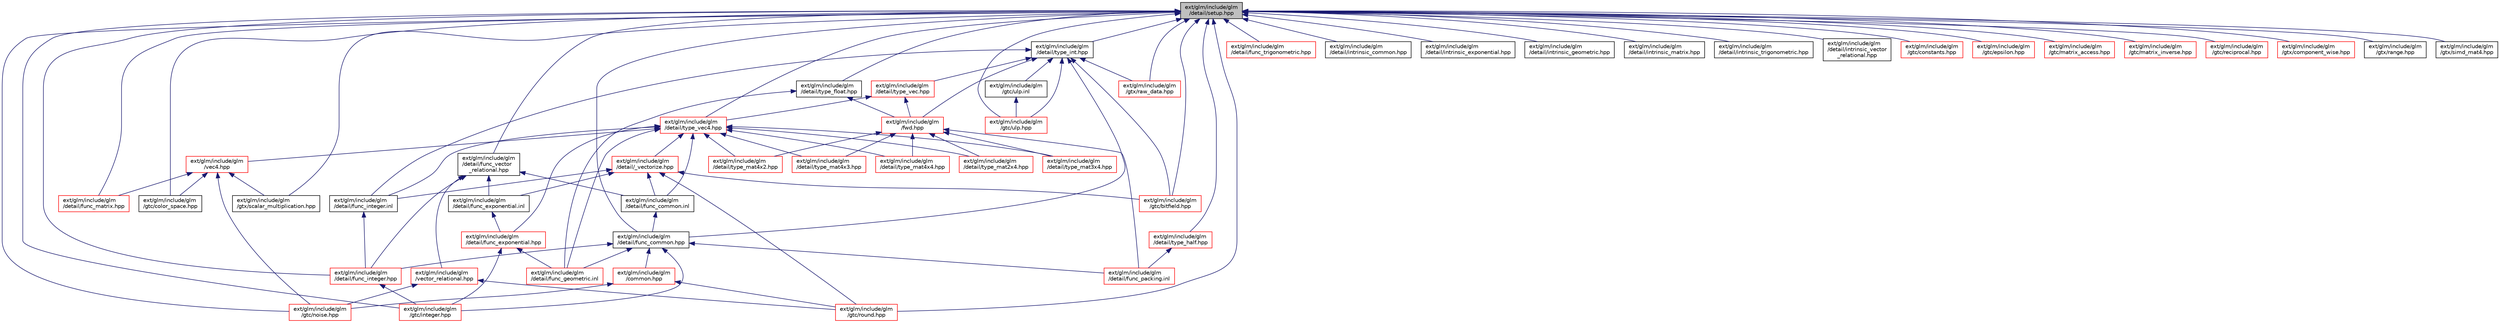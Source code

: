 digraph "ext/glm/include/glm/detail/setup.hpp"
{
  edge [fontname="Helvetica",fontsize="10",labelfontname="Helvetica",labelfontsize="10"];
  node [fontname="Helvetica",fontsize="10",shape=record];
  Node1 [label="ext/glm/include/glm\l/detail/setup.hpp",height=0.2,width=0.4,color="black", fillcolor="grey75", style="filled" fontcolor="black"];
  Node1 -> Node2 [dir="back",color="midnightblue",fontsize="10",style="solid",fontname="Helvetica"];
  Node2 [label="ext/glm/include/glm\l/detail/func_common.hpp",height=0.2,width=0.4,color="black", fillcolor="white", style="filled",URL="$func__common_8hpp.html"];
  Node2 -> Node3 [dir="back",color="midnightblue",fontsize="10",style="solid",fontname="Helvetica"];
  Node3 [label="ext/glm/include/glm\l/common.hpp",height=0.2,width=0.4,color="red", fillcolor="white", style="filled",URL="$common_8hpp.html"];
  Node3 -> Node4 [dir="back",color="midnightblue",fontsize="10",style="solid",fontname="Helvetica"];
  Node4 [label="ext/glm/include/glm\l/gtc/noise.hpp",height=0.2,width=0.4,color="red", fillcolor="white", style="filled",URL="$noise_8hpp.html"];
  Node3 -> Node5 [dir="back",color="midnightblue",fontsize="10",style="solid",fontname="Helvetica"];
  Node5 [label="ext/glm/include/glm\l/gtc/round.hpp",height=0.2,width=0.4,color="red", fillcolor="white", style="filled",URL="$round_8hpp.html"];
  Node2 -> Node6 [dir="back",color="midnightblue",fontsize="10",style="solid",fontname="Helvetica"];
  Node6 [label="ext/glm/include/glm\l/detail/func_geometric.inl",height=0.2,width=0.4,color="red", fillcolor="white", style="filled",URL="$func__geometric_8inl.html"];
  Node2 -> Node7 [dir="back",color="midnightblue",fontsize="10",style="solid",fontname="Helvetica"];
  Node7 [label="ext/glm/include/glm\l/detail/func_integer.hpp",height=0.2,width=0.4,color="red", fillcolor="white", style="filled",URL="$func__integer_8hpp.html"];
  Node7 -> Node8 [dir="back",color="midnightblue",fontsize="10",style="solid",fontname="Helvetica"];
  Node8 [label="ext/glm/include/glm\l/gtc/integer.hpp",height=0.2,width=0.4,color="red", fillcolor="white", style="filled",URL="$gtc_2integer_8hpp.html"];
  Node2 -> Node9 [dir="back",color="midnightblue",fontsize="10",style="solid",fontname="Helvetica"];
  Node9 [label="ext/glm/include/glm\l/detail/func_packing.inl",height=0.2,width=0.4,color="red", fillcolor="white", style="filled",URL="$func__packing_8inl.html"];
  Node2 -> Node8 [dir="back",color="midnightblue",fontsize="10",style="solid",fontname="Helvetica"];
  Node1 -> Node10 [dir="back",color="midnightblue",fontsize="10",style="solid",fontname="Helvetica"];
  Node10 [label="ext/glm/include/glm\l/detail/type_int.hpp",height=0.2,width=0.4,color="black", fillcolor="white", style="filled",URL="$type__int_8hpp.html"];
  Node10 -> Node2 [dir="back",color="midnightblue",fontsize="10",style="solid",fontname="Helvetica"];
  Node10 -> Node11 [dir="back",color="midnightblue",fontsize="10",style="solid",fontname="Helvetica"];
  Node11 [label="ext/glm/include/glm\l/detail/type_vec.hpp",height=0.2,width=0.4,color="red", fillcolor="white", style="filled",URL="$type__vec_8hpp.html"];
  Node11 -> Node12 [dir="back",color="midnightblue",fontsize="10",style="solid",fontname="Helvetica"];
  Node12 [label="ext/glm/include/glm\l/detail/type_vec4.hpp",height=0.2,width=0.4,color="red", fillcolor="white", style="filled",URL="$type__vec4_8hpp.html"];
  Node12 -> Node13 [dir="back",color="midnightblue",fontsize="10",style="solid",fontname="Helvetica"];
  Node13 [label="ext/glm/include/glm\l/detail/func_common.inl",height=0.2,width=0.4,color="black", fillcolor="white", style="filled",URL="$func__common_8inl.html"];
  Node13 -> Node2 [dir="back",color="midnightblue",fontsize="10",style="solid",fontname="Helvetica"];
  Node12 -> Node14 [dir="back",color="midnightblue",fontsize="10",style="solid",fontname="Helvetica"];
  Node14 [label="ext/glm/include/glm\l/detail/_vectorize.hpp",height=0.2,width=0.4,color="red", fillcolor="white", style="filled",URL="$__vectorize_8hpp.html"];
  Node14 -> Node13 [dir="back",color="midnightblue",fontsize="10",style="solid",fontname="Helvetica"];
  Node14 -> Node15 [dir="back",color="midnightblue",fontsize="10",style="solid",fontname="Helvetica"];
  Node15 [label="ext/glm/include/glm\l/detail/func_exponential.inl",height=0.2,width=0.4,color="black", fillcolor="white", style="filled",URL="$func__exponential_8inl.html"];
  Node15 -> Node16 [dir="back",color="midnightblue",fontsize="10",style="solid",fontname="Helvetica"];
  Node16 [label="ext/glm/include/glm\l/detail/func_exponential.hpp",height=0.2,width=0.4,color="red", fillcolor="white", style="filled",URL="$func__exponential_8hpp.html"];
  Node16 -> Node6 [dir="back",color="midnightblue",fontsize="10",style="solid",fontname="Helvetica"];
  Node16 -> Node8 [dir="back",color="midnightblue",fontsize="10",style="solid",fontname="Helvetica"];
  Node14 -> Node17 [dir="back",color="midnightblue",fontsize="10",style="solid",fontname="Helvetica"];
  Node17 [label="ext/glm/include/glm\l/detail/func_integer.inl",height=0.2,width=0.4,color="black", fillcolor="white", style="filled",URL="$func__integer_8inl.html"];
  Node17 -> Node7 [dir="back",color="midnightblue",fontsize="10",style="solid",fontname="Helvetica"];
  Node14 -> Node18 [dir="back",color="midnightblue",fontsize="10",style="solid",fontname="Helvetica"];
  Node18 [label="ext/glm/include/glm\l/gtc/bitfield.hpp",height=0.2,width=0.4,color="red", fillcolor="white", style="filled",URL="$bitfield_8hpp.html"];
  Node14 -> Node5 [dir="back",color="midnightblue",fontsize="10",style="solid",fontname="Helvetica"];
  Node12 -> Node19 [dir="back",color="midnightblue",fontsize="10",style="solid",fontname="Helvetica"];
  Node19 [label="ext/glm/include/glm\l/vec4.hpp",height=0.2,width=0.4,color="red", fillcolor="white", style="filled",URL="$vec4_8hpp.html"];
  Node19 -> Node20 [dir="back",color="midnightblue",fontsize="10",style="solid",fontname="Helvetica"];
  Node20 [label="ext/glm/include/glm\l/detail/func_matrix.hpp",height=0.2,width=0.4,color="red", fillcolor="white", style="filled",URL="$func__matrix_8hpp.html"];
  Node19 -> Node4 [dir="back",color="midnightblue",fontsize="10",style="solid",fontname="Helvetica"];
  Node19 -> Node21 [dir="back",color="midnightblue",fontsize="10",style="solid",fontname="Helvetica"];
  Node21 [label="ext/glm/include/glm\l/gtc/color_space.hpp",height=0.2,width=0.4,color="black", fillcolor="white", style="filled",URL="$gtc_2color__space_8hpp.html"];
  Node19 -> Node22 [dir="back",color="midnightblue",fontsize="10",style="solid",fontname="Helvetica"];
  Node22 [label="ext/glm/include/glm\l/gtx/scalar_multiplication.hpp",height=0.2,width=0.4,color="black", fillcolor="white", style="filled",URL="$scalar__multiplication_8hpp.html",tooltip="Enables scalar multiplication for all types. "];
  Node12 -> Node16 [dir="back",color="midnightblue",fontsize="10",style="solid",fontname="Helvetica"];
  Node12 -> Node6 [dir="back",color="midnightblue",fontsize="10",style="solid",fontname="Helvetica"];
  Node12 -> Node17 [dir="back",color="midnightblue",fontsize="10",style="solid",fontname="Helvetica"];
  Node12 -> Node23 [dir="back",color="midnightblue",fontsize="10",style="solid",fontname="Helvetica"];
  Node23 [label="ext/glm/include/glm\l/detail/type_mat2x4.hpp",height=0.2,width=0.4,color="red", fillcolor="white", style="filled",URL="$type__mat2x4_8hpp.html"];
  Node12 -> Node24 [dir="back",color="midnightblue",fontsize="10",style="solid",fontname="Helvetica"];
  Node24 [label="ext/glm/include/glm\l/detail/type_mat3x4.hpp",height=0.2,width=0.4,color="red", fillcolor="white", style="filled",URL="$type__mat3x4_8hpp.html"];
  Node12 -> Node25 [dir="back",color="midnightblue",fontsize="10",style="solid",fontname="Helvetica"];
  Node25 [label="ext/glm/include/glm\l/detail/type_mat4x2.hpp",height=0.2,width=0.4,color="red", fillcolor="white", style="filled",URL="$type__mat4x2_8hpp.html"];
  Node12 -> Node26 [dir="back",color="midnightblue",fontsize="10",style="solid",fontname="Helvetica"];
  Node26 [label="ext/glm/include/glm\l/detail/type_mat4x3.hpp",height=0.2,width=0.4,color="red", fillcolor="white", style="filled",URL="$type__mat4x3_8hpp.html"];
  Node12 -> Node27 [dir="back",color="midnightblue",fontsize="10",style="solid",fontname="Helvetica"];
  Node27 [label="ext/glm/include/glm\l/detail/type_mat4x4.hpp",height=0.2,width=0.4,color="red", fillcolor="white", style="filled",URL="$type__mat4x4_8hpp.html"];
  Node11 -> Node28 [dir="back",color="midnightblue",fontsize="10",style="solid",fontname="Helvetica"];
  Node28 [label="ext/glm/include/glm\l/fwd.hpp",height=0.2,width=0.4,color="red", fillcolor="white", style="filled",URL="$fwd_8hpp.html"];
  Node28 -> Node23 [dir="back",color="midnightblue",fontsize="10",style="solid",fontname="Helvetica"];
  Node28 -> Node24 [dir="back",color="midnightblue",fontsize="10",style="solid",fontname="Helvetica"];
  Node28 -> Node25 [dir="back",color="midnightblue",fontsize="10",style="solid",fontname="Helvetica"];
  Node28 -> Node26 [dir="back",color="midnightblue",fontsize="10",style="solid",fontname="Helvetica"];
  Node28 -> Node27 [dir="back",color="midnightblue",fontsize="10",style="solid",fontname="Helvetica"];
  Node28 -> Node9 [dir="back",color="midnightblue",fontsize="10",style="solid",fontname="Helvetica"];
  Node10 -> Node28 [dir="back",color="midnightblue",fontsize="10",style="solid",fontname="Helvetica"];
  Node10 -> Node17 [dir="back",color="midnightblue",fontsize="10",style="solid",fontname="Helvetica"];
  Node10 -> Node18 [dir="back",color="midnightblue",fontsize="10",style="solid",fontname="Helvetica"];
  Node10 -> Node29 [dir="back",color="midnightblue",fontsize="10",style="solid",fontname="Helvetica"];
  Node29 [label="ext/glm/include/glm\l/gtc/ulp.hpp",height=0.2,width=0.4,color="red", fillcolor="white", style="filled",URL="$ulp_8hpp.html"];
  Node10 -> Node30 [dir="back",color="midnightblue",fontsize="10",style="solid",fontname="Helvetica"];
  Node30 [label="ext/glm/include/glm\l/gtc/ulp.inl",height=0.2,width=0.4,color="black", fillcolor="white", style="filled",URL="$ulp_8inl.html"];
  Node30 -> Node29 [dir="back",color="midnightblue",fontsize="10",style="solid",fontname="Helvetica"];
  Node10 -> Node31 [dir="back",color="midnightblue",fontsize="10",style="solid",fontname="Helvetica"];
  Node31 [label="ext/glm/include/glm\l/gtx/raw_data.hpp",height=0.2,width=0.4,color="red", fillcolor="white", style="filled",URL="$raw__data_8hpp.html"];
  Node1 -> Node32 [dir="back",color="midnightblue",fontsize="10",style="solid",fontname="Helvetica"];
  Node32 [label="ext/glm/include/glm\l/detail/func_vector\l_relational.hpp",height=0.2,width=0.4,color="black", fillcolor="white", style="filled",URL="$func__vector__relational_8hpp.html"];
  Node32 -> Node13 [dir="back",color="midnightblue",fontsize="10",style="solid",fontname="Helvetica"];
  Node32 -> Node15 [dir="back",color="midnightblue",fontsize="10",style="solid",fontname="Helvetica"];
  Node32 -> Node7 [dir="back",color="midnightblue",fontsize="10",style="solid",fontname="Helvetica"];
  Node32 -> Node33 [dir="back",color="midnightblue",fontsize="10",style="solid",fontname="Helvetica"];
  Node33 [label="ext/glm/include/glm\l/vector_relational.hpp",height=0.2,width=0.4,color="red", fillcolor="white", style="filled",URL="$vector__relational_8hpp.html"];
  Node33 -> Node4 [dir="back",color="midnightblue",fontsize="10",style="solid",fontname="Helvetica"];
  Node33 -> Node5 [dir="back",color="midnightblue",fontsize="10",style="solid",fontname="Helvetica"];
  Node1 -> Node12 [dir="back",color="midnightblue",fontsize="10",style="solid",fontname="Helvetica"];
  Node1 -> Node34 [dir="back",color="midnightblue",fontsize="10",style="solid",fontname="Helvetica"];
  Node34 [label="ext/glm/include/glm\l/detail/type_float.hpp",height=0.2,width=0.4,color="black", fillcolor="white", style="filled",URL="$type__float_8hpp.html"];
  Node34 -> Node28 [dir="back",color="midnightblue",fontsize="10",style="solid",fontname="Helvetica"];
  Node34 -> Node6 [dir="back",color="midnightblue",fontsize="10",style="solid",fontname="Helvetica"];
  Node1 -> Node7 [dir="back",color="midnightblue",fontsize="10",style="solid",fontname="Helvetica"];
  Node1 -> Node20 [dir="back",color="midnightblue",fontsize="10",style="solid",fontname="Helvetica"];
  Node1 -> Node35 [dir="back",color="midnightblue",fontsize="10",style="solid",fontname="Helvetica"];
  Node35 [label="ext/glm/include/glm\l/detail/type_half.hpp",height=0.2,width=0.4,color="red", fillcolor="white", style="filled",URL="$type__half_8hpp.html"];
  Node35 -> Node9 [dir="back",color="midnightblue",fontsize="10",style="solid",fontname="Helvetica"];
  Node1 -> Node36 [dir="back",color="midnightblue",fontsize="10",style="solid",fontname="Helvetica"];
  Node36 [label="ext/glm/include/glm\l/detail/func_trigonometric.hpp",height=0.2,width=0.4,color="red", fillcolor="white", style="filled",URL="$func__trigonometric_8hpp.html"];
  Node1 -> Node37 [dir="back",color="midnightblue",fontsize="10",style="solid",fontname="Helvetica"];
  Node37 [label="ext/glm/include/glm\l/detail/intrinsic_common.hpp",height=0.2,width=0.4,color="black", fillcolor="white", style="filled",URL="$intrinsic__common_8hpp.html"];
  Node1 -> Node38 [dir="back",color="midnightblue",fontsize="10",style="solid",fontname="Helvetica"];
  Node38 [label="ext/glm/include/glm\l/detail/intrinsic_exponential.hpp",height=0.2,width=0.4,color="black", fillcolor="white", style="filled",URL="$intrinsic__exponential_8hpp.html"];
  Node1 -> Node39 [dir="back",color="midnightblue",fontsize="10",style="solid",fontname="Helvetica"];
  Node39 [label="ext/glm/include/glm\l/detail/intrinsic_geometric.hpp",height=0.2,width=0.4,color="black", fillcolor="white", style="filled",URL="$intrinsic__geometric_8hpp.html"];
  Node1 -> Node40 [dir="back",color="midnightblue",fontsize="10",style="solid",fontname="Helvetica"];
  Node40 [label="ext/glm/include/glm\l/detail/intrinsic_matrix.hpp",height=0.2,width=0.4,color="black", fillcolor="white", style="filled",URL="$intrinsic__matrix_8hpp_source.html"];
  Node1 -> Node41 [dir="back",color="midnightblue",fontsize="10",style="solid",fontname="Helvetica"];
  Node41 [label="ext/glm/include/glm\l/detail/intrinsic_trigonometric.hpp",height=0.2,width=0.4,color="black", fillcolor="white", style="filled",URL="$intrinsic__trigonometric_8hpp.html"];
  Node1 -> Node42 [dir="back",color="midnightblue",fontsize="10",style="solid",fontname="Helvetica"];
  Node42 [label="ext/glm/include/glm\l/detail/intrinsic_vector\l_relational.hpp",height=0.2,width=0.4,color="black", fillcolor="white", style="filled",URL="$intrinsic__vector__relational_8hpp.html"];
  Node1 -> Node18 [dir="back",color="midnightblue",fontsize="10",style="solid",fontname="Helvetica"];
  Node1 -> Node43 [dir="back",color="midnightblue",fontsize="10",style="solid",fontname="Helvetica"];
  Node43 [label="ext/glm/include/glm\l/gtc/constants.hpp",height=0.2,width=0.4,color="red", fillcolor="white", style="filled",URL="$constants_8hpp.html"];
  Node1 -> Node44 [dir="back",color="midnightblue",fontsize="10",style="solid",fontname="Helvetica"];
  Node44 [label="ext/glm/include/glm\l/gtc/epsilon.hpp",height=0.2,width=0.4,color="red", fillcolor="white", style="filled",URL="$epsilon_8hpp.html"];
  Node1 -> Node8 [dir="back",color="midnightblue",fontsize="10",style="solid",fontname="Helvetica"];
  Node1 -> Node45 [dir="back",color="midnightblue",fontsize="10",style="solid",fontname="Helvetica"];
  Node45 [label="ext/glm/include/glm\l/gtc/matrix_access.hpp",height=0.2,width=0.4,color="red", fillcolor="white", style="filled",URL="$matrix__access_8hpp.html"];
  Node1 -> Node46 [dir="back",color="midnightblue",fontsize="10",style="solid",fontname="Helvetica"];
  Node46 [label="ext/glm/include/glm\l/gtc/matrix_inverse.hpp",height=0.2,width=0.4,color="red", fillcolor="white", style="filled",URL="$matrix__inverse_8hpp.html"];
  Node1 -> Node4 [dir="back",color="midnightblue",fontsize="10",style="solid",fontname="Helvetica"];
  Node1 -> Node47 [dir="back",color="midnightblue",fontsize="10",style="solid",fontname="Helvetica"];
  Node47 [label="ext/glm/include/glm\l/gtc/reciprocal.hpp",height=0.2,width=0.4,color="red", fillcolor="white", style="filled",URL="$reciprocal_8hpp.html"];
  Node1 -> Node5 [dir="back",color="midnightblue",fontsize="10",style="solid",fontname="Helvetica"];
  Node1 -> Node29 [dir="back",color="midnightblue",fontsize="10",style="solid",fontname="Helvetica"];
  Node1 -> Node48 [dir="back",color="midnightblue",fontsize="10",style="solid",fontname="Helvetica"];
  Node48 [label="ext/glm/include/glm\l/gtx/component_wise.hpp",height=0.2,width=0.4,color="red", fillcolor="white", style="filled",URL="$component__wise_8hpp.html"];
  Node1 -> Node31 [dir="back",color="midnightblue",fontsize="10",style="solid",fontname="Helvetica"];
  Node1 -> Node21 [dir="back",color="midnightblue",fontsize="10",style="solid",fontname="Helvetica"];
  Node1 -> Node49 [dir="back",color="midnightblue",fontsize="10",style="solid",fontname="Helvetica"];
  Node49 [label="ext/glm/include/glm\l/gtx/range.hpp",height=0.2,width=0.4,color="black", fillcolor="white", style="filled",URL="$range_8hpp.html"];
  Node1 -> Node22 [dir="back",color="midnightblue",fontsize="10",style="solid",fontname="Helvetica"];
  Node1 -> Node50 [dir="back",color="midnightblue",fontsize="10",style="solid",fontname="Helvetica"];
  Node50 [label="ext/glm/include/glm\l/gtx/simd_mat4.hpp",height=0.2,width=0.4,color="black", fillcolor="white", style="filled",URL="$simd__mat4_8hpp.html"];
}
